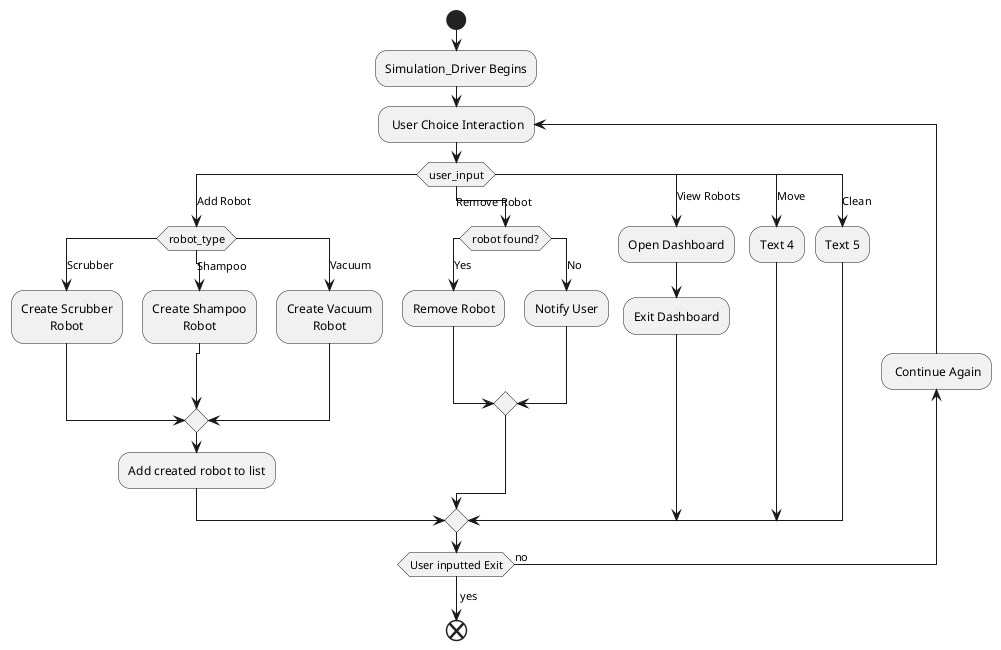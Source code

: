 @startuml Simulator
skinparam defaultTextAlignment center

start
:Simulation_Driver Begins;

repeat: User Choice Interaction
    switch (user_input) 
    case (Add Robot)
        switch (robot_type)
            case(Scrubber)
            :Create Scrubber\nRobot;
            case(Shampoo)
            :Create Shampoo\nRobot;
            case(Vacuum)
            :Create Vacuum\nRobot;
        endswitch
    :Add created robot to list;
    case (Remove Robot) 
        switch (robot found?)
            case(Yes)
            :Remove Robot;
            case(No)
            :Notify User;
        endswitch
    case (View Robots)
    :Open Dashboard;
    :Exit Dashboard;
    case (Move)
    :Text 4;
    case (Clean)
    :Text 5;
    endswitch
backward: Continue Again;
repeat while (User inputted Exit) is (no)
->yes;
end
@enduml